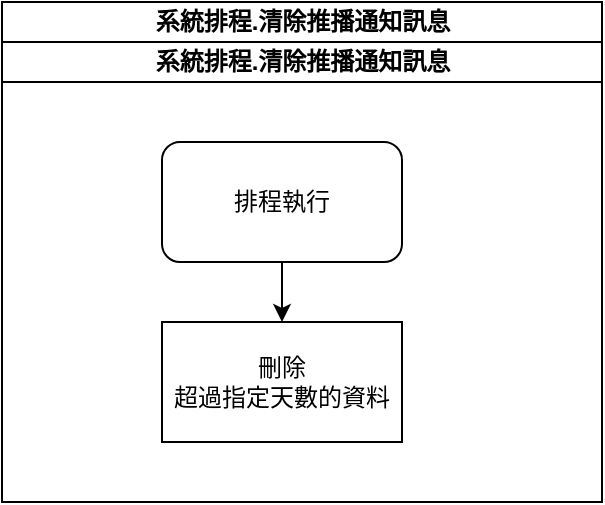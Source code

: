 <mxfile version="13.6.2" type="device"><diagram id="2dqE2CKwdPp4sdVXVBxw" name="Page-1"><mxGraphModel dx="1086" dy="806" grid="1" gridSize="10" guides="1" tooltips="1" connect="1" arrows="1" fold="1" page="1" pageScale="1" pageWidth="900" pageHeight="2000" math="0" shadow="0"><root><mxCell id="0"/><mxCell id="1" parent="0"/><mxCell id="a4nR6EFPP5Q8o-Ftd1QZ-1" value="系統排程.清除推播通知訊息" style="swimlane;html=1;childLayout=stackLayout;resizeParent=1;resizeParentMax=0;startSize=20;" vertex="1" parent="1"><mxGeometry x="210" y="170" width="300" height="250" as="geometry"/></mxCell><mxCell id="a4nR6EFPP5Q8o-Ftd1QZ-2" value="系統排程.清除推播通知訊息" style="swimlane;html=1;startSize=20;" vertex="1" parent="a4nR6EFPP5Q8o-Ftd1QZ-1"><mxGeometry y="20" width="300" height="230" as="geometry"/></mxCell><mxCell id="a4nR6EFPP5Q8o-Ftd1QZ-8" style="edgeStyle=orthogonalEdgeStyle;rounded=0;orthogonalLoop=1;jettySize=auto;html=1;exitX=0.5;exitY=1;exitDx=0;exitDy=0;" edge="1" parent="a4nR6EFPP5Q8o-Ftd1QZ-2" source="a4nR6EFPP5Q8o-Ftd1QZ-5" target="a4nR6EFPP5Q8o-Ftd1QZ-7"><mxGeometry relative="1" as="geometry"/></mxCell><mxCell id="a4nR6EFPP5Q8o-Ftd1QZ-7" value="刪除&lt;br&gt;超過指定天數的資料" style="rounded=0;whiteSpace=wrap;html=1;" vertex="1" parent="a4nR6EFPP5Q8o-Ftd1QZ-2"><mxGeometry x="80" y="140" width="120" height="60" as="geometry"/></mxCell><mxCell id="a4nR6EFPP5Q8o-Ftd1QZ-5" value="排程執行" style="rounded=1;whiteSpace=wrap;html=1;" vertex="1" parent="a4nR6EFPP5Q8o-Ftd1QZ-2"><mxGeometry x="80" y="50" width="120" height="60" as="geometry"/></mxCell></root></mxGraphModel></diagram></mxfile>